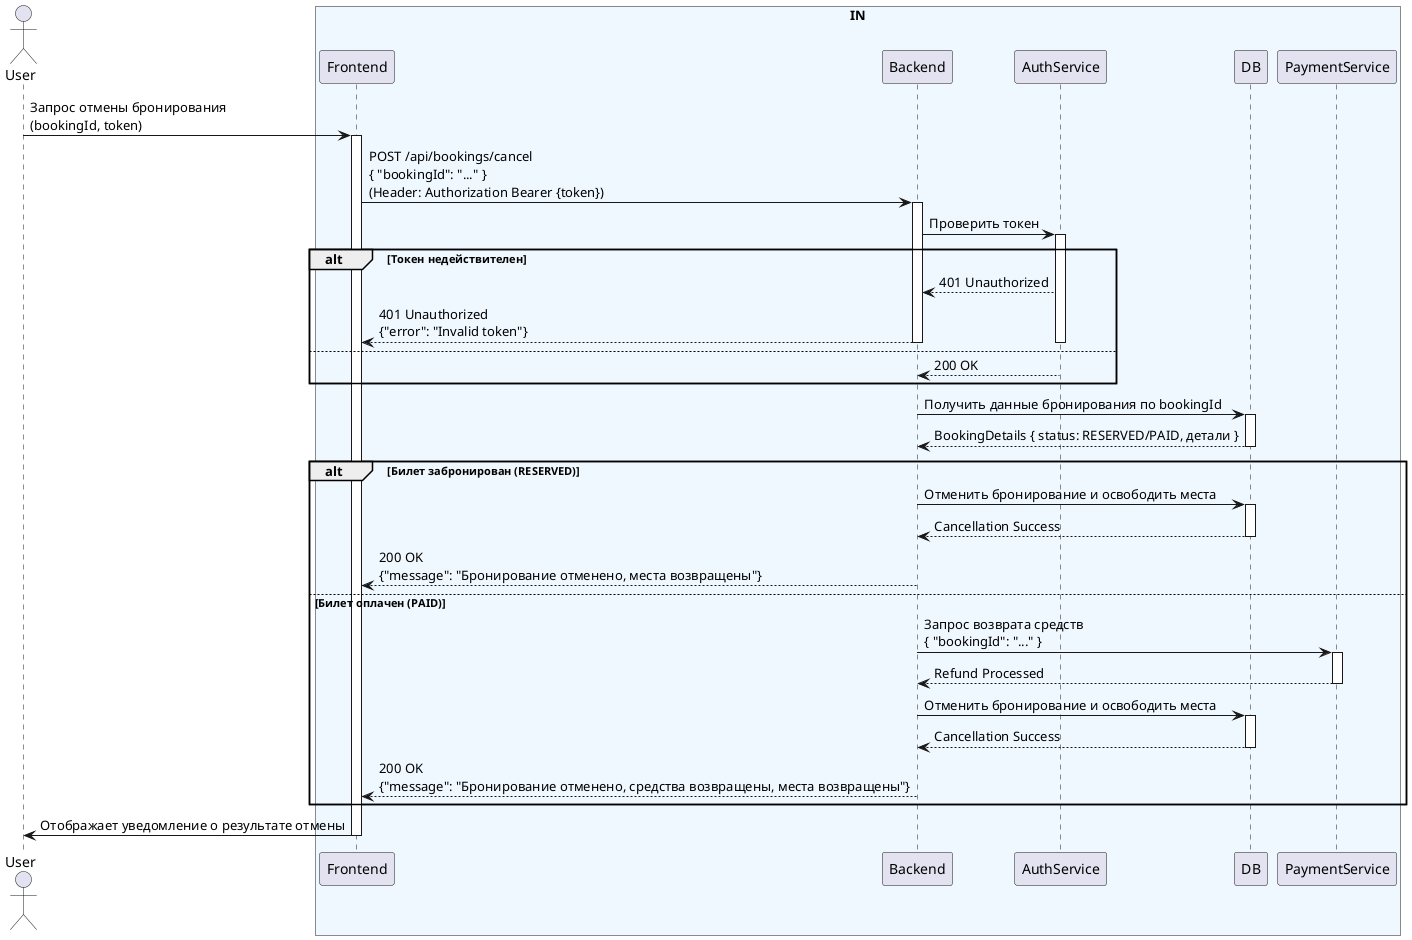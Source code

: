 @startuml seq_booking_cancellation

actor User

box "IN" #AliceBlue
    participant Frontend
    participant Backend
    participant AuthService
    participant DB
    participant PaymentService
end box

' ===== 1. Пользователь инициирует отмену бронирования =====
User -> Frontend: Запрос отмены бронирования\n(bookingId, token)
activate Frontend

Frontend -> Backend: POST /api/bookings/cancel\n{ "bookingId": "..." }\n(Header: Authorization Bearer {token})
activate Backend

' ===== 2. Проверка валидности токена =====
Backend -> AuthService: Проверить токен
activate AuthService
alt Токен недействителен
    AuthService --> Backend: 401 Unauthorized
    Backend --> Frontend: 401 Unauthorized\n{"error": "Invalid token"}
    deactivate AuthService
    deactivate Backend
else
    AuthService --> Backend: 200 OK
    deactivate AuthService
end

' ===== 3. Получение данных бронирования =====
Backend -> DB: Получить данные бронирования по bookingId
activate DB
DB --> Backend: BookingDetails { status: RESERVED/PAID, детали }
deactivate DB

' ===== 4. Ветвление логики на основе статуса =====
alt Билет забронирован (RESERVED)
    Backend -> DB: Отменить бронирование и освободить места
    activate DB
    DB --> Backend: Cancellation Success
    deactivate DB
    
    Backend --> Frontend: 200 OK\n{"message": "Бронирование отменено, места возвращены"}
else Билет оплачен (PAID)
    Backend -> PaymentService: Запрос возврата средств\n{ "bookingId": "..." }
    activate PaymentService
    PaymentService --> Backend: Refund Processed
    deactivate PaymentService
    
    Backend -> DB: Отменить бронирование и освободить места
    activate DB
    DB --> Backend: Cancellation Success
    deactivate DB

    Backend --> Frontend: 200 OK\n{"message": "Бронирование отменено, средства возвращены, места возвращены"}
end
deactivate Backend

Frontend -> User: Отображает уведомление о результате отмены
deactivate Frontend

@enduml
